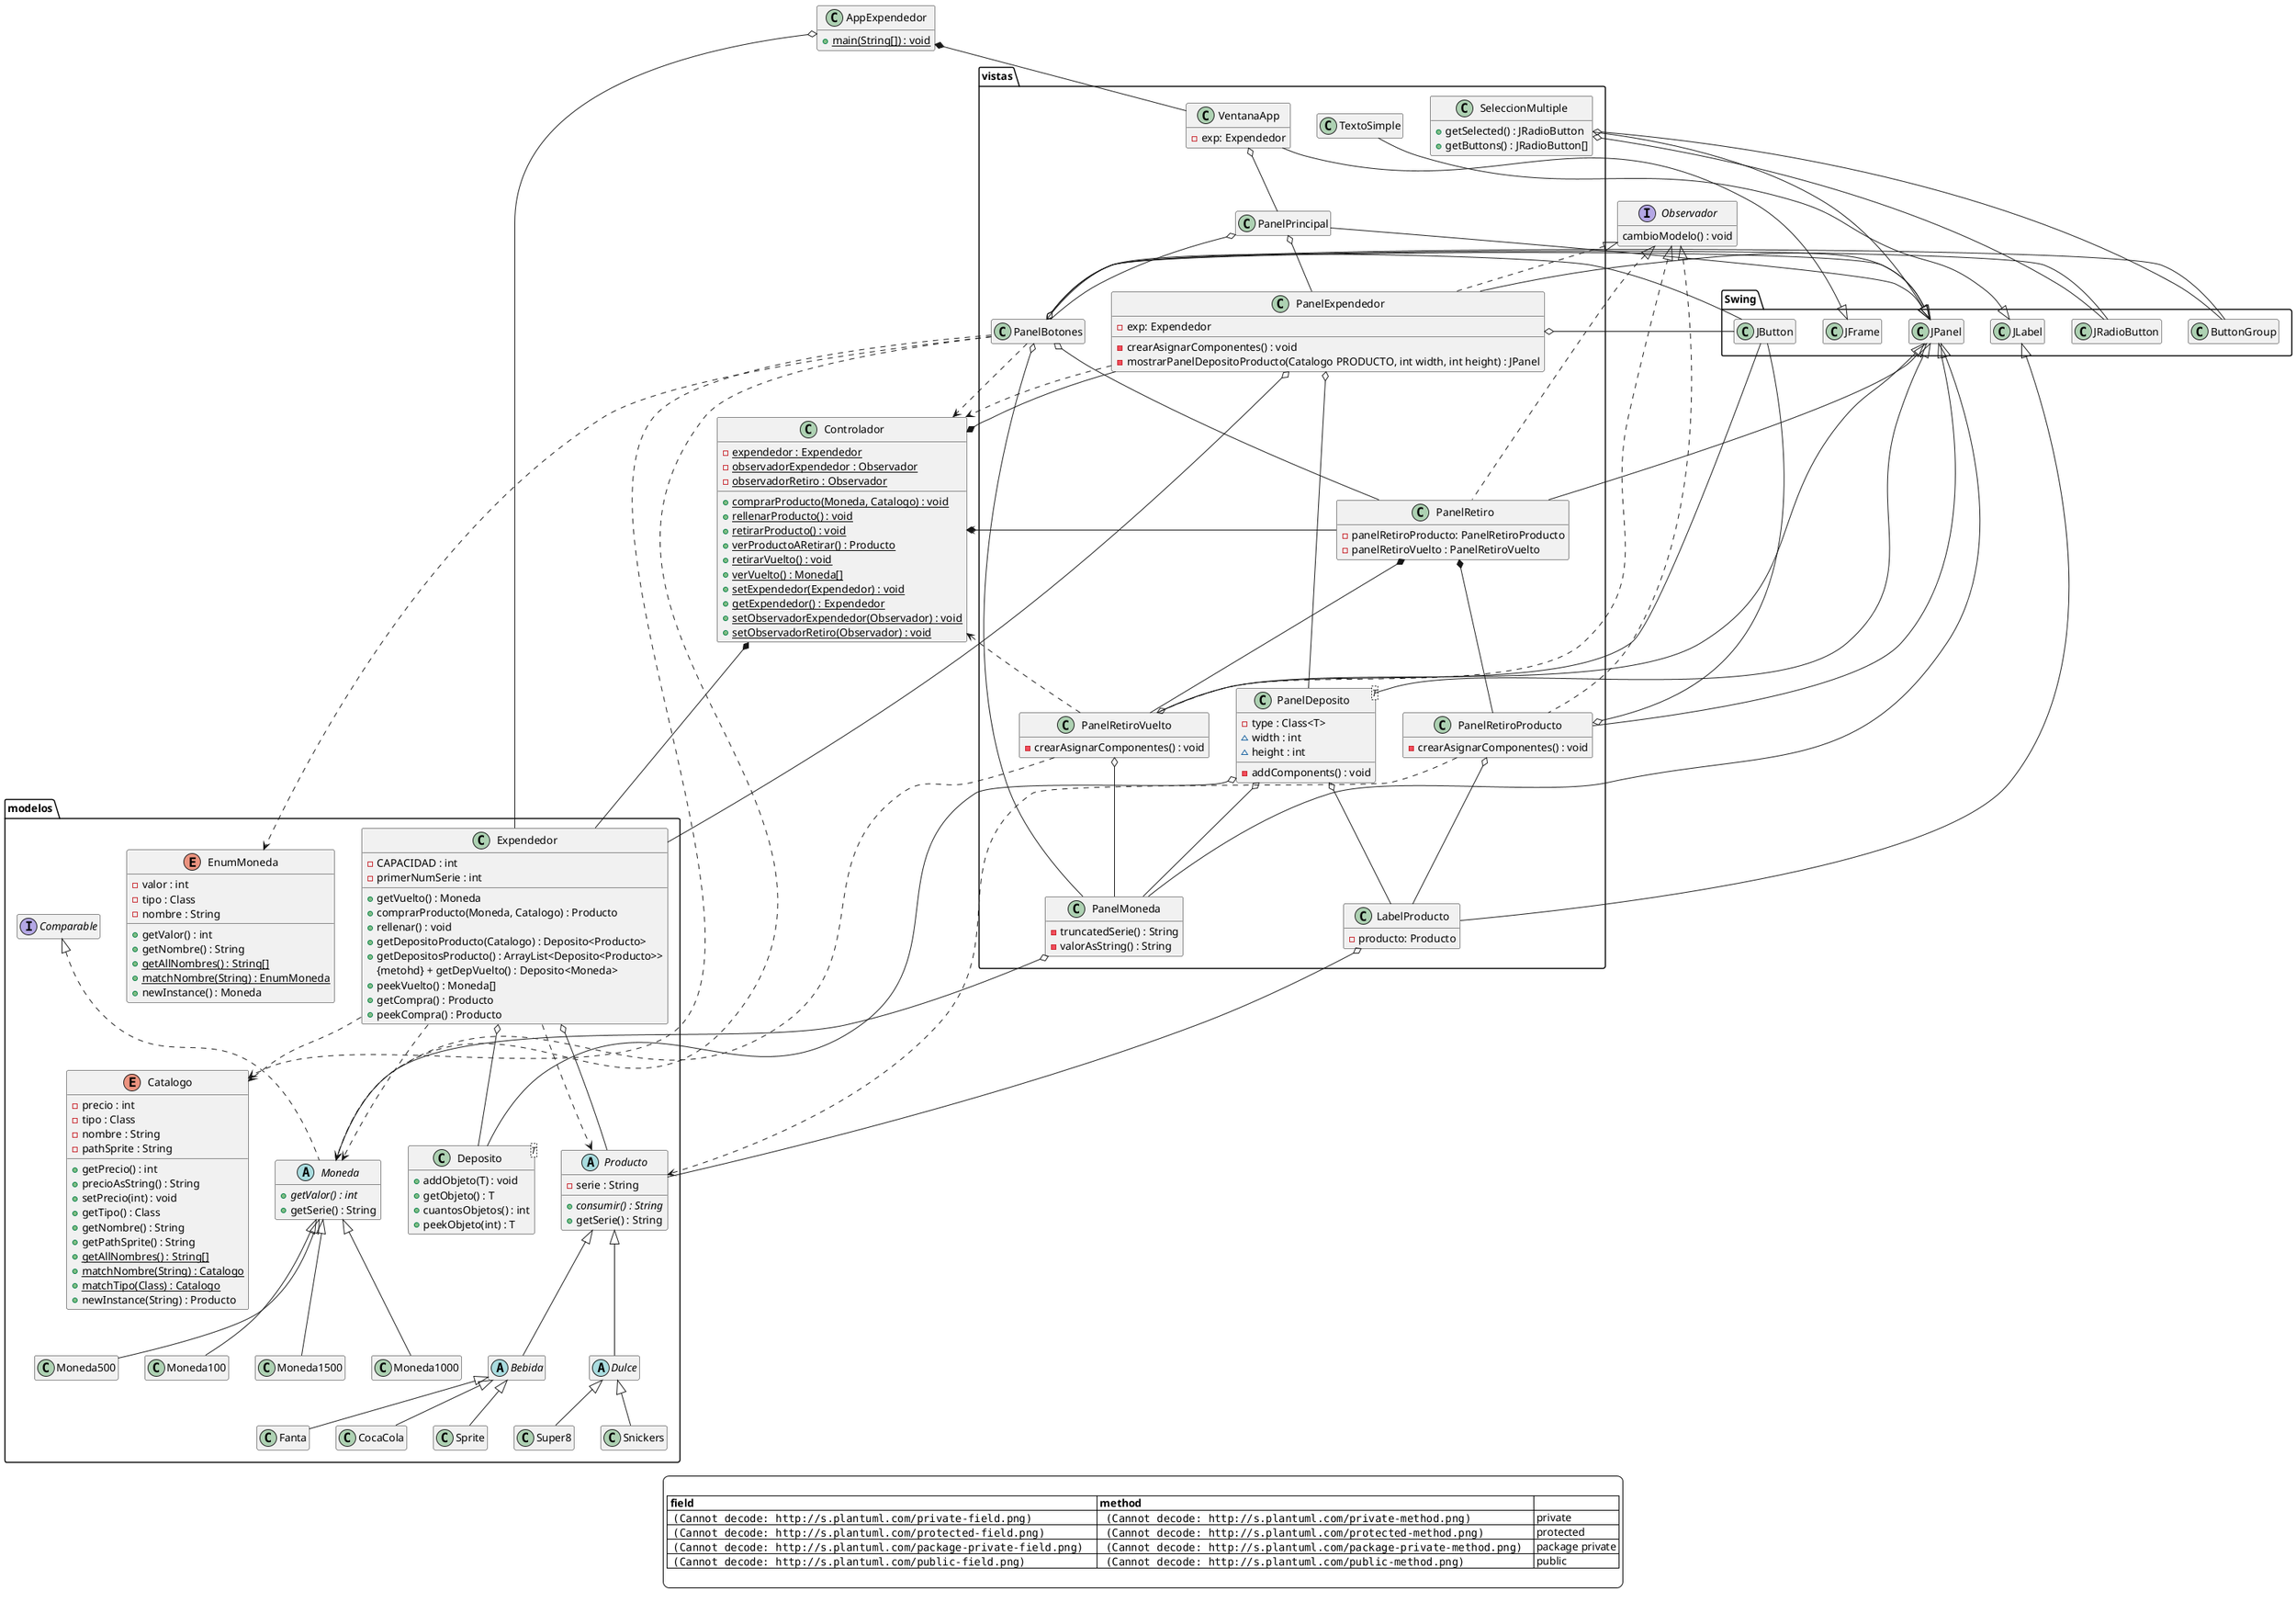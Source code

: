 @startuml UML_Imagen
hide empty methods
hide empty fields

skinparam legendBackgroundColor #ffffff
legend

|= field |= method |=  |
|  <img:http://s.plantuml.com/private-field.png>     |   <img:http://s.plantuml.com/private-method.png>     | private |
|  <img:http://s.plantuml.com/protected-field.png>   |   <img:http://s.plantuml.com/protected-method.png>   | protected |
|  <img:http://s.plantuml.com/package-private-field.png>     |   <img:http://s.plantuml.com/package-private-method.png>    | package private |
|  <img:http://s.plantuml.com/public-field.png>     |   <img:http://s.plantuml.com/public-method.png>     | public |

endlegend


class AppExpendedor {
  {method} {static} + main(String[]) : void
}

interface Observador {
  {method} cambioModelo() : void
}

class Controlador {
  {field} {static} - expendedor : Expendedor
  {field} {static} - observadorExpendedor : Observador
  {field} {static} - observadorRetiro : Observador
  {method} {static} + comprarProducto(Moneda, Catalogo) : void
  {method} {static} + rellenarProducto() : void
  {method} {static} + retirarProducto() : void
  {method} {static} + verProductoARetirar() : Producto
  {method} {static} + retirarVuelto() : void
  {method} {static} + verVuelto() : Moneda[]
  {method} {static} + setExpendedor(Expendedor) : void
  {method} {static} + getExpendedor() : Expendedor
  {method} {static} + setObservadorExpendedor(Observador) : void
  {method} {static} + setObservadorRetiro(Observador) : void
}

package "modelos" {
  class Expendedor {
    {field} - CAPACIDAD : int
    {field} - primerNumSerie : int
    {method} + getVuelto() : Moneda
    {method} + comprarProducto(Moneda, Catalogo) : Producto
    {method} + rellenar() : void
    {method} + getDepositoProducto(Catalogo) : Deposito<Producto>
    {method} + getDepositosProducto() : ArrayList<Deposito<Producto>>
    {metohd} + getDepVuelto() : Deposito<Moneda>
    {method} + peekVuelto() : Moneda[]
    {method} + getCompra() : Producto
    {method} + peekCompra() : Producto
  }
  class Deposito<T> {
      {method} + addObjeto(T) : void 
      {method} + getObjeto() : T
      {method} + cuantosObjetos() : int
      {method} + peekObjeto(int) : T
  }
  abstract Moneda implements Comparable {
    {method} {abstract} + getValor() : int
    {method} + getSerie() : String
  }
  abstract Producto {
      {field} - serie : String
      {method} {abstract} + consumir() : String
      {method} + getSerie() : String
  }
  abstract Bebida {
  }
  abstract Dulce {
  }
  enum Catalogo {
      {field} - precio : int
      {field} - tipo : Class
      {field} - nombre : String
      {field} - pathSprite : String
      {method} + getPrecio() : int
      {method} + precioAsString() : String
      {method} + setPrecio(int) : void
      {method} + getTipo() : Class
      {method} + getNombre() : String
      {method} + getPathSprite() : String
      {method} {static} + getAllNombres() : String[]
      {method} {static} + matchNombre(String) : Catalogo
      {method} {static} + matchTipo(Class) : Catalogo
      {method} + newInstance(String) : Producto
  }
  enum EnumMoneda {
    {field} - valor : int
    {field} - tipo : Class
    {field} - nombre : String
    {method} + getValor() : int
    {method} + getNombre() : String
    {method} {static} + getAllNombres() : String[]
    {method} {static} + matchNombre(String) : EnumMoneda
    {method} + newInstance() : Moneda
  }

  class Moneda1500
  class Moneda1000
  class Moneda500
  class Moneda100

  class CocaCola
  class Sprite
  class Fanta

  class Snickers
  class Super8
}

package "vistas" {
  class VentanaApp {
    {field} - exp: Expendedor
  }
  class PanelPrincipal
  class PanelExpendedor {
    {field} - exp: Expendedor
    {method} - crearAsignarComponentes() : void
    {method} - mostrarPanelDepositoProducto(Catalogo PRODUCTO, int width, int height) : JPanel
  }
  class PanelDeposito<T> {
    {field} - type : Class<T>
    {field} ~ width : int
    {field} ~ height : int
    {method} - addComponents() : void
  }
  class LabelProducto {
    {field} - producto: Producto
  }
  class PanelMoneda {
    {method} - truncatedSerie() : String
    {method} - valorAsString() : String
  }
  class TextoSimple
  class PanelBotones
  class SeleccionMultiple {
    {method} + getSelected() : JRadioButton
    {method} + getButtons() : JRadioButton[]
  }
  class PanelRetiro {
    {field} - panelRetiroProducto: PanelRetiroProducto
    {field} - panelRetiroVuelto : PanelRetiroVuelto
  }
  class PanelRetiroProducto {
    {method} - crearAsignarComponentes() : void
  }
  class PanelRetiroVuelto {
    {method} - crearAsignarComponentes() : void
  }
}

package "Swing" {
  class JFrame
  class JPanel
  class JLabel
  class JButton
  class JRadioButton
  class ButtonGroup
}

' Dependencias
Expendedor ..> Producto
Expendedor ..> Moneda
Expendedor ..> Catalogo

PanelBotones ..> EnumMoneda
PanelBotones ..> Moneda
PanelBotones ..> Catalogo

PanelRetiroVuelto ..> Moneda
PanelRetiroProducto ..> Producto

PanelExpendedor ..> Controlador
PanelBotones ..> Controlador
PanelRetiroVuelto ..> Controlador
PanelRetiro ..> Controlador

' Asociaciones y Agregaciones
Expendedor o-- Deposito
Expendedor o-- Producto

AppExpendedor o-- Expendedor
VentanaApp o-- PanelPrincipal

PanelPrincipal o-- PanelExpendedor
PanelPrincipal o-- PanelBotones

PanelExpendedor o-- Expendedor
PanelExpendedor o-- PanelDeposito

PanelBotones o-- PanelMoneda
PanelBotones o-- PanelRetiro

PanelRetiroVuelto o-- PanelMoneda
PanelRetiroProducto o-- LabelProducto

PanelDeposito o-- PanelMoneda
PanelDeposito o-- LabelProducto

PanelMoneda o-- Moneda
LabelProducto o-- Producto
PanelDeposito o-- Deposito


' Composiciones
AppExpendedor *-- VentanaApp

Controlador *-- PanelRetiro
Controlador *-- PanelExpendedor
Controlador *-- Expendedor

PanelRetiro *-- PanelRetiroProducto
PanelRetiro *-- PanelRetiroVuelto

' Herencias Producto
Producto <|-- Bebida
Producto <|-- Dulce
Bebida <|-- CocaCola
Bebida <|-- Sprite
Bebida <|-- Fanta 
Dulce <|-- Snickers
Dulce <|-- Super8

' Herencias Moneda
Moneda <|-- Moneda100
Moneda <|-- Moneda500
Moneda <|-- Moneda1000
Moneda <|-- Moneda1500

' Implementaciones
Observador <|.. PanelExpendedor
Observador <|.. PanelRetiro
Observador <|.. PanelRetiroProducto
Observador <|.. PanelRetiroVuelto

' Swing
JFrame <|-- VentanaApp
JPanel <|-- PanelPrincipal

JPanel <|-- PanelExpendedor
PanelExpendedor o-- JButton

JPanel <|-- PanelBotones
PanelBotones o-- JButton
PanelBotones o-- JRadioButton
PanelBotones o-- ButtonGroup

JPanel <|-- PanelRetiro
JPanel <|-- PanelRetiroProducto
JPanel <|-- PanelRetiroVuelto
PanelRetiroVuelto o-- JButton
PanelRetiroProducto o-- JButton

JPanel <|-- PanelMoneda
JLabel <|-- LabelProducto
JPanel <|-- PanelDeposito
JLabel <|-- TextoSimple

JPanel <|-- SeleccionMultiple
SeleccionMultiple o-- JRadioButton
SeleccionMultiple o-- ButtonGroup
@enduml